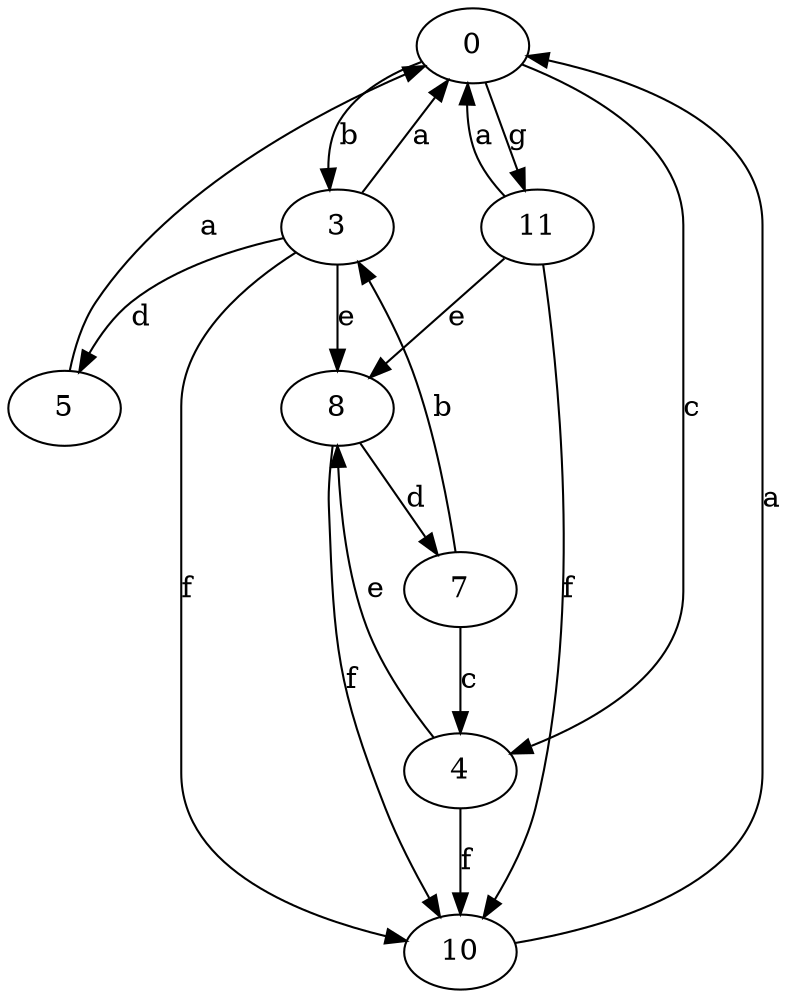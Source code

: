 strict digraph  {
0;
3;
4;
5;
7;
8;
10;
11;
0 -> 3  [label=b];
0 -> 4  [label=c];
0 -> 11  [label=g];
3 -> 0  [label=a];
3 -> 5  [label=d];
3 -> 8  [label=e];
3 -> 10  [label=f];
4 -> 8  [label=e];
4 -> 10  [label=f];
5 -> 0  [label=a];
7 -> 3  [label=b];
7 -> 4  [label=c];
8 -> 7  [label=d];
8 -> 10  [label=f];
10 -> 0  [label=a];
11 -> 0  [label=a];
11 -> 8  [label=e];
11 -> 10  [label=f];
}
